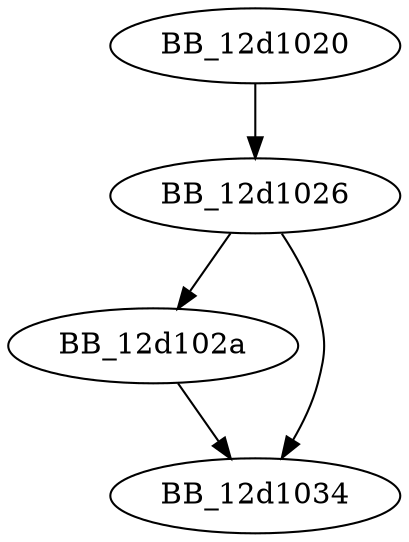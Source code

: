 DiGraph sub_12D1020{
BB_12d1020->BB_12d1026
BB_12d1026->BB_12d102a
BB_12d1026->BB_12d1034
BB_12d102a->BB_12d1034
}

